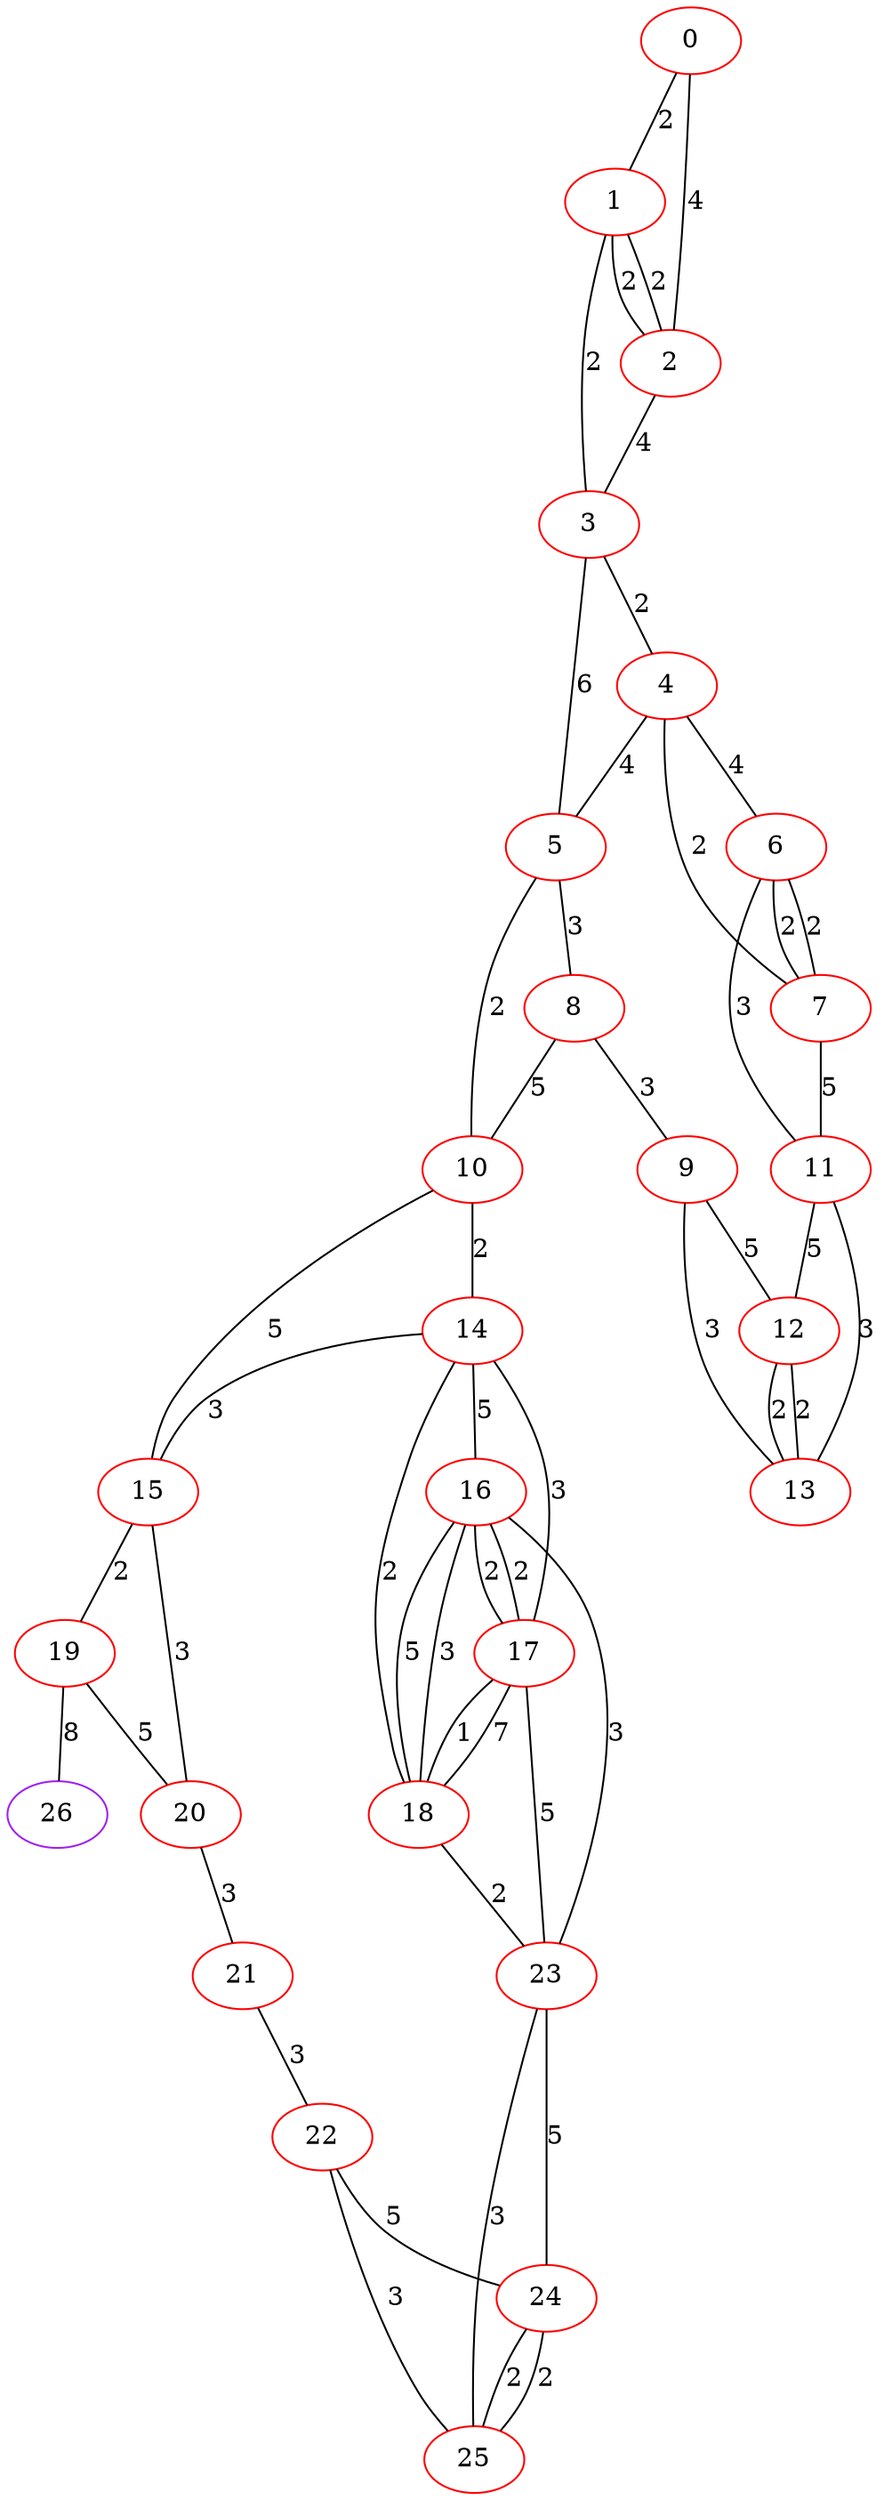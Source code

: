 graph "" {
0 [color=red, weight=1];
1 [color=red, weight=1];
2 [color=red, weight=1];
3 [color=red, weight=1];
4 [color=red, weight=1];
5 [color=red, weight=1];
6 [color=red, weight=1];
7 [color=red, weight=1];
8 [color=red, weight=1];
9 [color=red, weight=1];
10 [color=red, weight=1];
11 [color=red, weight=1];
12 [color=red, weight=1];
13 [color=red, weight=1];
14 [color=red, weight=1];
15 [color=red, weight=1];
16 [color=red, weight=1];
17 [color=red, weight=1];
18 [color=red, weight=1];
19 [color=red, weight=1];
20 [color=red, weight=1];
21 [color=red, weight=1];
22 [color=red, weight=1];
23 [color=red, weight=1];
24 [color=red, weight=1];
25 [color=red, weight=1];
26 [color=purple, weight=4];
0 -- 1  [key=0, label=2];
0 -- 2  [key=0, label=4];
1 -- 2  [key=0, label=2];
1 -- 2  [key=1, label=2];
1 -- 3  [key=0, label=2];
2 -- 3  [key=0, label=4];
3 -- 4  [key=0, label=2];
3 -- 5  [key=0, label=6];
4 -- 5  [key=0, label=4];
4 -- 6  [key=0, label=4];
4 -- 7  [key=0, label=2];
5 -- 8  [key=0, label=3];
5 -- 10  [key=0, label=2];
6 -- 11  [key=0, label=3];
6 -- 7  [key=0, label=2];
6 -- 7  [key=1, label=2];
7 -- 11  [key=0, label=5];
8 -- 9  [key=0, label=3];
8 -- 10  [key=0, label=5];
9 -- 12  [key=0, label=5];
9 -- 13  [key=0, label=3];
10 -- 14  [key=0, label=2];
10 -- 15  [key=0, label=5];
11 -- 12  [key=0, label=5];
11 -- 13  [key=0, label=3];
12 -- 13  [key=0, label=2];
12 -- 13  [key=1, label=2];
14 -- 16  [key=0, label=5];
14 -- 17  [key=0, label=3];
14 -- 18  [key=0, label=2];
14 -- 15  [key=0, label=3];
15 -- 19  [key=0, label=2];
15 -- 20  [key=0, label=3];
16 -- 17  [key=0, label=2];
16 -- 17  [key=1, label=2];
16 -- 18  [key=0, label=3];
16 -- 18  [key=1, label=5];
16 -- 23  [key=0, label=3];
17 -- 18  [key=0, label=1];
17 -- 18  [key=1, label=7];
17 -- 23  [key=0, label=5];
18 -- 23  [key=0, label=2];
19 -- 26  [key=0, label=8];
19 -- 20  [key=0, label=5];
20 -- 21  [key=0, label=3];
21 -- 22  [key=0, label=3];
22 -- 24  [key=0, label=5];
22 -- 25  [key=0, label=3];
23 -- 24  [key=0, label=5];
23 -- 25  [key=0, label=3];
24 -- 25  [key=0, label=2];
24 -- 25  [key=1, label=2];
}
